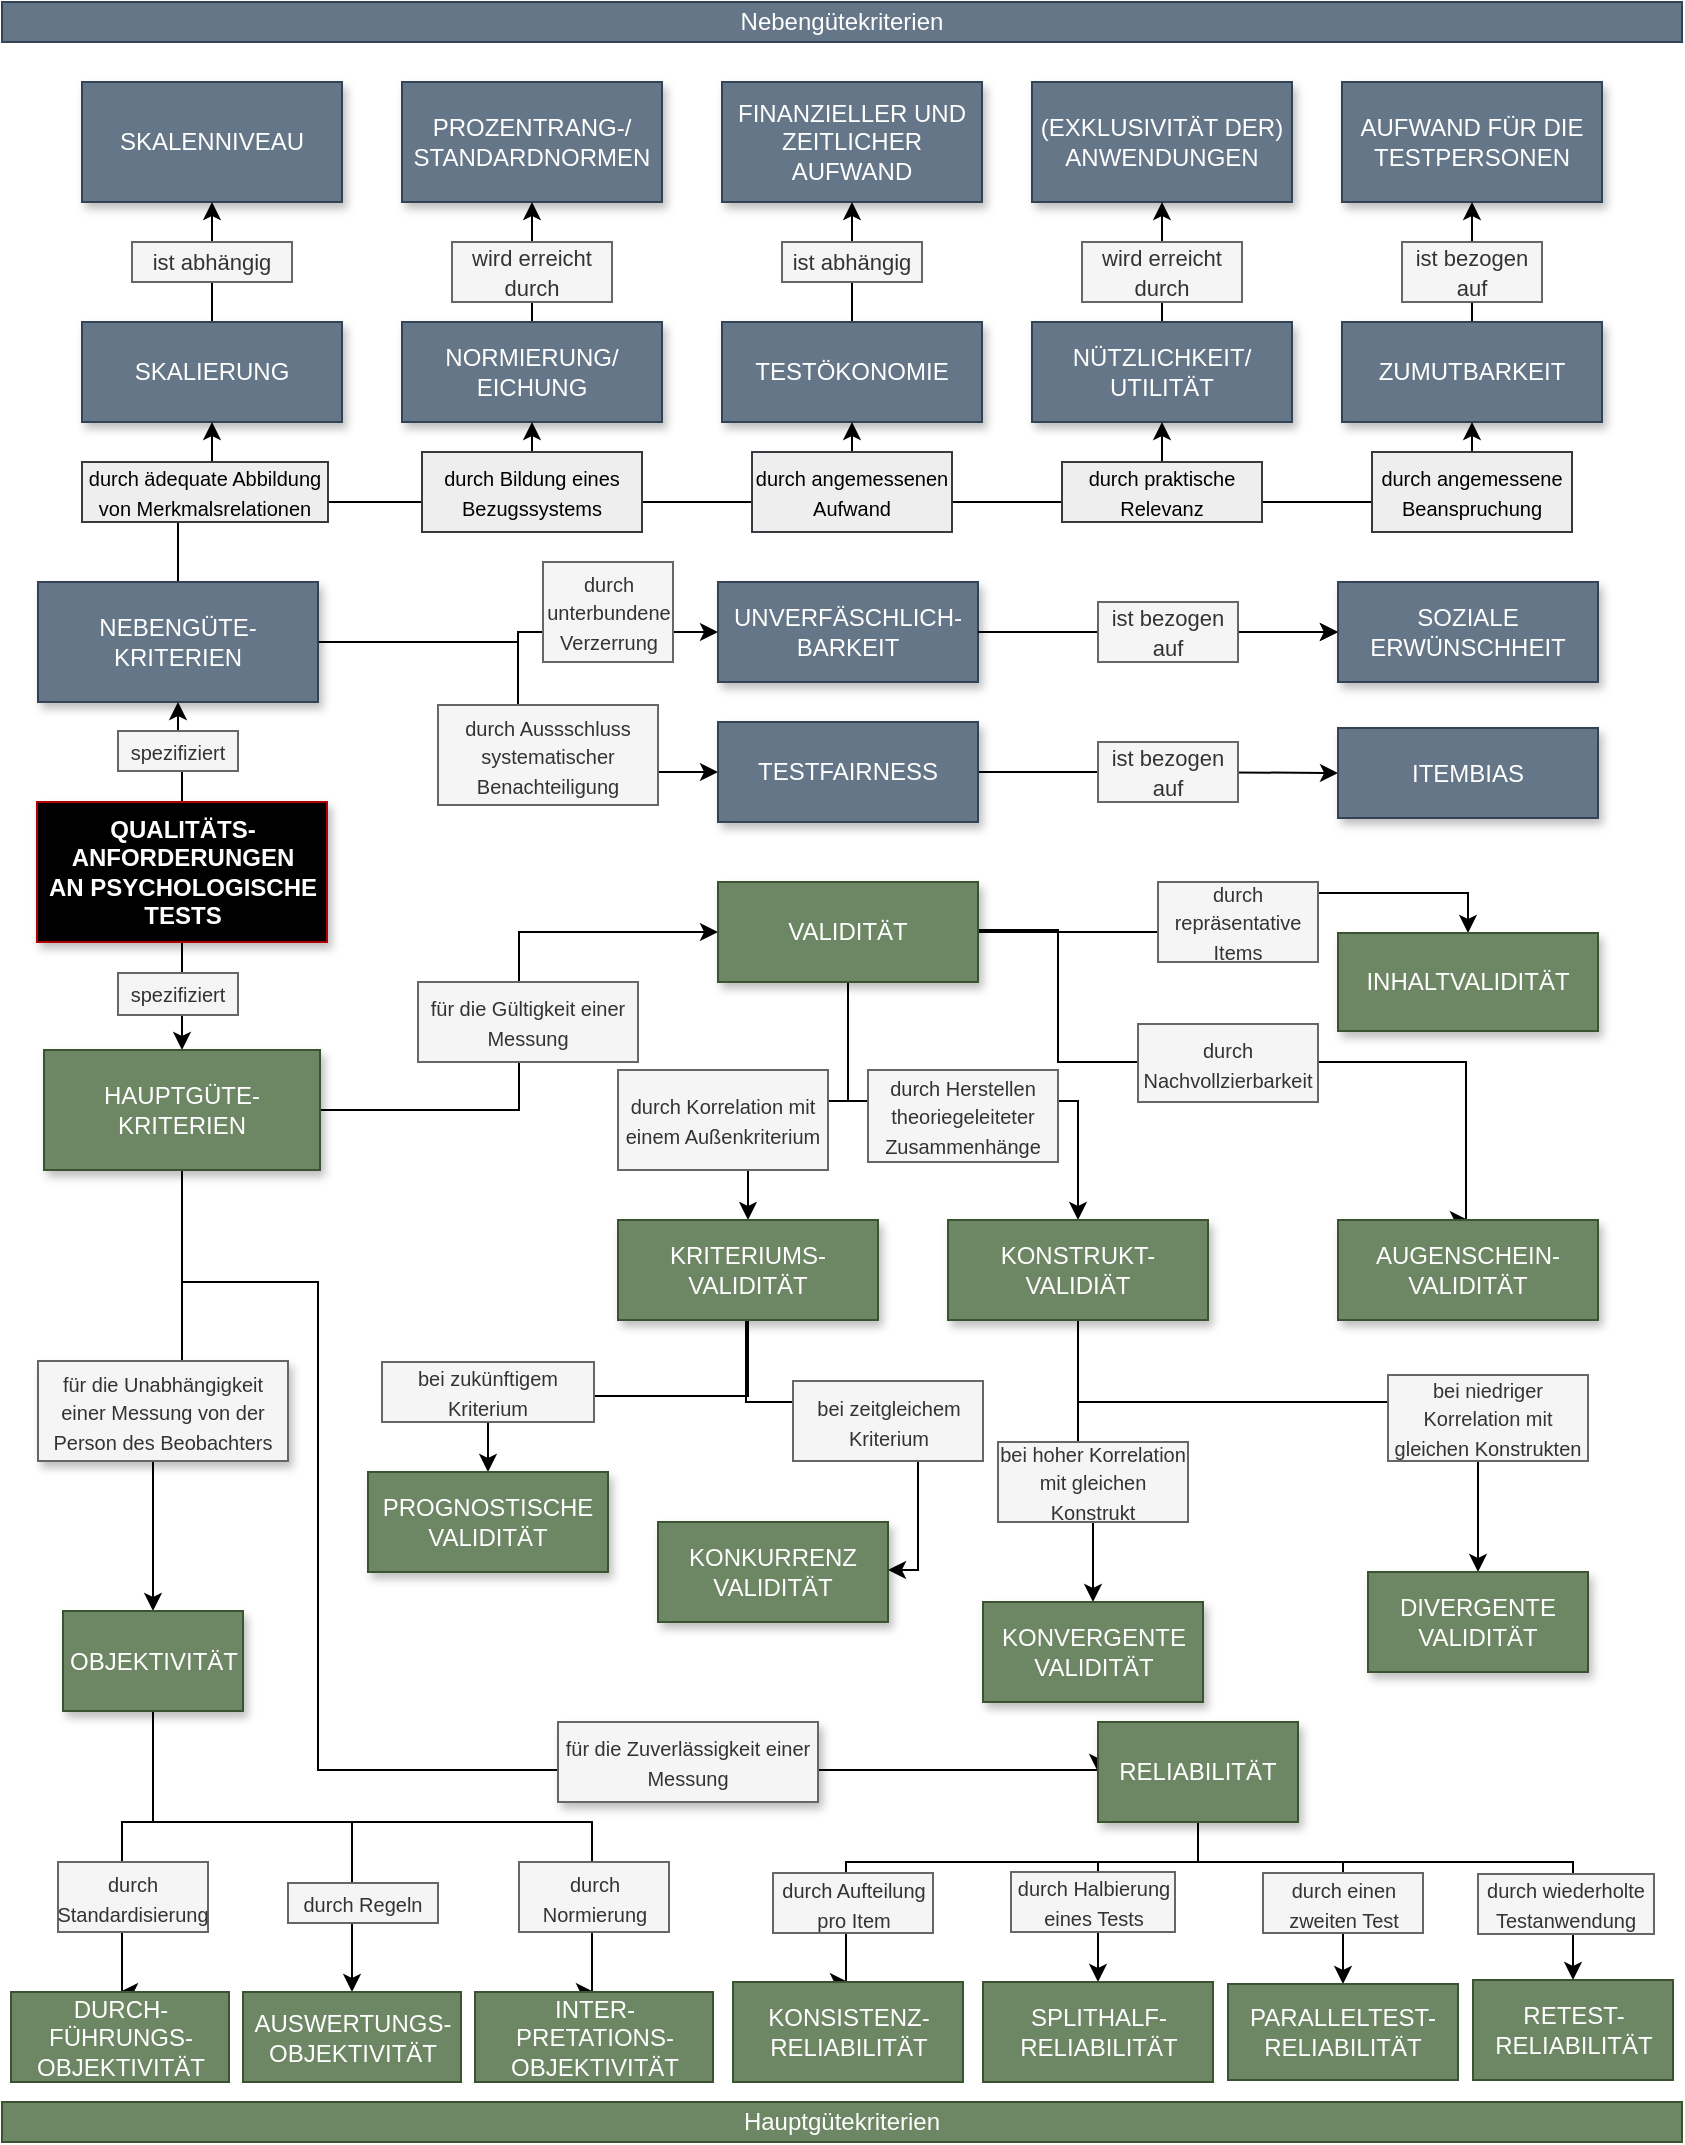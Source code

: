 <mxfile version="12.1.7" type="device" pages="1"><diagram id="m4g3scStWr5ZhaiyQ86d" name="Page-1"><mxGraphModel dx="1106" dy="1003" grid="1" gridSize="10" guides="1" tooltips="1" connect="1" arrows="1" fold="1" page="1" pageScale="1" pageWidth="850" pageHeight="1100" math="0" shadow="0"><root><mxCell id="0"/><mxCell id="1" parent="0"/><mxCell id="S74ozeiAZVW2UT1q8kNz-3" value="Nebengütekriterien" style="text;html=1;strokeColor=#314354;fillColor=#647687;align=center;verticalAlign=middle;whiteSpace=wrap;rounded=0;fontColor=#ffffff;" parent="1" vertex="1"><mxGeometry y="20" width="840" height="20" as="geometry"/></mxCell><mxCell id="S74ozeiAZVW2UT1q8kNz-6" value="SKALENNIVEAU" style="text;html=1;strokeColor=#314354;fillColor=#647687;align=center;verticalAlign=middle;whiteSpace=wrap;rounded=0;fontColor=#ffffff;shadow=1;" parent="1" vertex="1"><mxGeometry x="40" y="60" width="130" height="60" as="geometry"/></mxCell><mxCell id="S74ozeiAZVW2UT1q8kNz-7" value="PROZENTRANG-/&lt;br&gt;STANDARDNORMEN" style="text;html=1;strokeColor=#314354;fillColor=#647687;align=center;verticalAlign=middle;whiteSpace=wrap;rounded=0;fontColor=#ffffff;shadow=1;" parent="1" vertex="1"><mxGeometry x="200" y="60" width="130" height="60" as="geometry"/></mxCell><mxCell id="S74ozeiAZVW2UT1q8kNz-8" value="FINANZIELLER UND ZEITLICHER AUFWAND" style="text;html=1;strokeColor=#314354;fillColor=#647687;align=center;verticalAlign=middle;whiteSpace=wrap;rounded=0;fontColor=#ffffff;shadow=1;" parent="1" vertex="1"><mxGeometry x="360" y="60" width="130" height="60" as="geometry"/></mxCell><mxCell id="S74ozeiAZVW2UT1q8kNz-9" value="(EXKLUSIVITÄT DER) ANWENDUNGEN" style="text;html=1;strokeColor=#314354;fillColor=#647687;align=center;verticalAlign=middle;whiteSpace=wrap;rounded=0;fontColor=#ffffff;shadow=1;" parent="1" vertex="1"><mxGeometry x="515" y="60" width="130" height="60" as="geometry"/></mxCell><mxCell id="S74ozeiAZVW2UT1q8kNz-10" value="AUFWAND FÜR DIE TESTPERSONEN" style="text;html=1;strokeColor=#314354;fillColor=#647687;align=center;verticalAlign=middle;whiteSpace=wrap;rounded=0;fontColor=#ffffff;shadow=1;comic=0;" parent="1" vertex="1"><mxGeometry x="670" y="60" width="130" height="60" as="geometry"/></mxCell><mxCell id="S74ozeiAZVW2UT1q8kNz-17" style="edgeStyle=orthogonalEdgeStyle;rounded=0;orthogonalLoop=1;jettySize=auto;html=1;exitX=0.5;exitY=0;exitDx=0;exitDy=0;entryX=0.5;entryY=1;entryDx=0;entryDy=0;" parent="1" source="S74ozeiAZVW2UT1q8kNz-11" target="S74ozeiAZVW2UT1q8kNz-6" edge="1"><mxGeometry relative="1" as="geometry"><Array as="points"><mxPoint x="105" y="150"/><mxPoint x="105" y="150"/></Array></mxGeometry></mxCell><mxCell id="S74ozeiAZVW2UT1q8kNz-11" value="SKALIERUNG" style="text;html=1;strokeColor=#314354;fillColor=#647687;align=center;verticalAlign=middle;whiteSpace=wrap;rounded=0;fontColor=#ffffff;shadow=1;" parent="1" vertex="1"><mxGeometry x="40" y="180" width="130" height="50" as="geometry"/></mxCell><mxCell id="S74ozeiAZVW2UT1q8kNz-18" style="edgeStyle=orthogonalEdgeStyle;rounded=0;orthogonalLoop=1;jettySize=auto;html=1;exitX=0.5;exitY=0;exitDx=0;exitDy=0;entryX=0.5;entryY=1;entryDx=0;entryDy=0;" parent="1" source="S74ozeiAZVW2UT1q8kNz-12" target="S74ozeiAZVW2UT1q8kNz-7" edge="1"><mxGeometry relative="1" as="geometry"/></mxCell><mxCell id="S74ozeiAZVW2UT1q8kNz-12" value="NORMIERUNG/&lt;br&gt;EICHUNG" style="text;html=1;strokeColor=#314354;fillColor=#647687;align=center;verticalAlign=middle;whiteSpace=wrap;rounded=0;fontColor=#ffffff;shadow=1;" parent="1" vertex="1"><mxGeometry x="200" y="180" width="130" height="50" as="geometry"/></mxCell><mxCell id="S74ozeiAZVW2UT1q8kNz-20" style="edgeStyle=orthogonalEdgeStyle;rounded=0;orthogonalLoop=1;jettySize=auto;html=1;exitX=0.5;exitY=0;exitDx=0;exitDy=0;entryX=0.5;entryY=1;entryDx=0;entryDy=0;" parent="1" source="S74ozeiAZVW2UT1q8kNz-13" target="S74ozeiAZVW2UT1q8kNz-9" edge="1"><mxGeometry relative="1" as="geometry"/></mxCell><mxCell id="S74ozeiAZVW2UT1q8kNz-13" value="&lt;div&gt;NÜTZLICHKEIT/&lt;/div&gt;&lt;div&gt;UTILITÄT&lt;/div&gt;" style="text;html=1;strokeColor=#314354;fillColor=#647687;align=center;verticalAlign=middle;whiteSpace=wrap;rounded=0;fontColor=#ffffff;comic=0;shadow=1;" parent="1" vertex="1"><mxGeometry x="515" y="180" width="130" height="50" as="geometry"/></mxCell><mxCell id="S74ozeiAZVW2UT1q8kNz-21" style="edgeStyle=orthogonalEdgeStyle;rounded=0;orthogonalLoop=1;jettySize=auto;html=1;exitX=0.5;exitY=0;exitDx=0;exitDy=0;entryX=0.5;entryY=1;entryDx=0;entryDy=0;" parent="1" source="S74ozeiAZVW2UT1q8kNz-14" target="S74ozeiAZVW2UT1q8kNz-10" edge="1"><mxGeometry relative="1" as="geometry"/></mxCell><mxCell id="S74ozeiAZVW2UT1q8kNz-14" value="ZUMUTBARKEIT" style="text;html=1;strokeColor=#314354;fillColor=#647687;align=center;verticalAlign=middle;whiteSpace=wrap;rounded=0;fontColor=#ffffff;shadow=1;" parent="1" vertex="1"><mxGeometry x="670" y="180" width="130" height="50" as="geometry"/></mxCell><mxCell id="S74ozeiAZVW2UT1q8kNz-19" style="edgeStyle=orthogonalEdgeStyle;rounded=0;orthogonalLoop=1;jettySize=auto;html=1;exitX=0.5;exitY=0;exitDx=0;exitDy=0;entryX=0.5;entryY=1;entryDx=0;entryDy=0;" parent="1" source="S74ozeiAZVW2UT1q8kNz-16" target="S74ozeiAZVW2UT1q8kNz-8" edge="1"><mxGeometry relative="1" as="geometry"/></mxCell><mxCell id="S74ozeiAZVW2UT1q8kNz-16" value="TESTÖKONOMIE" style="text;html=1;strokeColor=#314354;fillColor=#647687;align=center;verticalAlign=middle;whiteSpace=wrap;rounded=0;fontColor=#ffffff;shadow=1;" parent="1" vertex="1"><mxGeometry x="360" y="180" width="130" height="50" as="geometry"/></mxCell><mxCell id="S74ozeiAZVW2UT1q8kNz-22" value="&lt;font style=&quot;font-size: 11px&quot;&gt;ist abhängig&lt;/font&gt;" style="text;html=1;align=center;verticalAlign=middle;whiteSpace=wrap;rounded=0;shadow=0;comic=0;fillColor=#f5f5f5;strokeColor=#666666;fontColor=#333333;" parent="1" vertex="1"><mxGeometry x="65" y="140" width="80" height="20" as="geometry"/></mxCell><mxCell id="S74ozeiAZVW2UT1q8kNz-23" value="&lt;font style=&quot;font-size: 11px&quot;&gt;wird erreicht durch&lt;/font&gt;" style="text;html=1;strokeColor=#666666;fillColor=#f5f5f5;align=center;verticalAlign=middle;whiteSpace=wrap;rounded=0;shadow=0;comic=0;fontColor=#333333;" parent="1" vertex="1"><mxGeometry x="225" y="140" width="80" height="30" as="geometry"/></mxCell><mxCell id="S74ozeiAZVW2UT1q8kNz-24" value="&lt;font style=&quot;font-size: 11px&quot;&gt;ist abhängig &lt;/font&gt;" style="text;html=1;strokeColor=#666666;fillColor=#f5f5f5;align=center;verticalAlign=middle;whiteSpace=wrap;rounded=0;shadow=0;comic=0;fontColor=#333333;" parent="1" vertex="1"><mxGeometry x="390" y="140" width="70" height="20" as="geometry"/></mxCell><mxCell id="S74ozeiAZVW2UT1q8kNz-25" value="&lt;font style=&quot;font-size: 11px&quot;&gt;wird erreicht durch&lt;/font&gt;" style="text;html=1;strokeColor=#666666;fillColor=#f5f5f5;align=center;verticalAlign=middle;whiteSpace=wrap;rounded=0;shadow=0;comic=0;fontColor=#333333;" parent="1" vertex="1"><mxGeometry x="540" y="140" width="80" height="30" as="geometry"/></mxCell><mxCell id="S74ozeiAZVW2UT1q8kNz-26" value="&lt;font style=&quot;font-size: 11px&quot;&gt;ist bezogen auf&lt;/font&gt;" style="text;html=1;strokeColor=#666666;fillColor=#f5f5f5;align=center;verticalAlign=middle;whiteSpace=wrap;rounded=0;shadow=0;comic=0;fontColor=#333333;" parent="1" vertex="1"><mxGeometry x="700" y="140" width="70" height="30" as="geometry"/></mxCell><mxCell id="S74ozeiAZVW2UT1q8kNz-28" style="edgeStyle=orthogonalEdgeStyle;rounded=0;orthogonalLoop=1;jettySize=auto;html=1;exitX=0.5;exitY=0;exitDx=0;exitDy=0;entryX=0.5;entryY=1;entryDx=0;entryDy=0;" parent="1" source="S74ozeiAZVW2UT1q8kNz-27" target="S74ozeiAZVW2UT1q8kNz-11" edge="1"><mxGeometry relative="1" as="geometry"/></mxCell><mxCell id="S74ozeiAZVW2UT1q8kNz-30" style="edgeStyle=orthogonalEdgeStyle;rounded=0;orthogonalLoop=1;jettySize=auto;html=1;exitX=0.5;exitY=0;exitDx=0;exitDy=0;entryX=0.5;entryY=1;entryDx=0;entryDy=0;" parent="1" source="S74ozeiAZVW2UT1q8kNz-27" target="S74ozeiAZVW2UT1q8kNz-16" edge="1"><mxGeometry relative="1" as="geometry"/></mxCell><mxCell id="S74ozeiAZVW2UT1q8kNz-31" style="edgeStyle=orthogonalEdgeStyle;rounded=0;orthogonalLoop=1;jettySize=auto;html=1;exitX=0.5;exitY=0;exitDx=0;exitDy=0;entryX=0.5;entryY=1;entryDx=0;entryDy=0;" parent="1" source="S74ozeiAZVW2UT1q8kNz-27" target="S74ozeiAZVW2UT1q8kNz-13" edge="1"><mxGeometry relative="1" as="geometry"/></mxCell><mxCell id="S74ozeiAZVW2UT1q8kNz-32" style="edgeStyle=orthogonalEdgeStyle;rounded=0;orthogonalLoop=1;jettySize=auto;html=1;exitX=0.5;exitY=0;exitDx=0;exitDy=0;entryX=0.5;entryY=1;entryDx=0;entryDy=0;" parent="1" source="S74ozeiAZVW2UT1q8kNz-27" target="S74ozeiAZVW2UT1q8kNz-14" edge="1"><mxGeometry relative="1" as="geometry"/></mxCell><mxCell id="S74ozeiAZVW2UT1q8kNz-36" style="edgeStyle=orthogonalEdgeStyle;rounded=0;orthogonalLoop=1;jettySize=auto;html=1;exitX=0.5;exitY=0;exitDx=0;exitDy=0;entryX=0.5;entryY=1;entryDx=0;entryDy=0;" parent="1" source="S74ozeiAZVW2UT1q8kNz-27" target="S74ozeiAZVW2UT1q8kNz-12" edge="1"><mxGeometry relative="1" as="geometry"/></mxCell><mxCell id="S74ozeiAZVW2UT1q8kNz-45" style="edgeStyle=orthogonalEdgeStyle;rounded=0;orthogonalLoop=1;jettySize=auto;html=1;exitX=1;exitY=0.5;exitDx=0;exitDy=0;entryX=0;entryY=0.5;entryDx=0;entryDy=0;" parent="1" source="S74ozeiAZVW2UT1q8kNz-27" target="S74ozeiAZVW2UT1q8kNz-40" edge="1"><mxGeometry relative="1" as="geometry"/></mxCell><mxCell id="S74ozeiAZVW2UT1q8kNz-46" style="edgeStyle=orthogonalEdgeStyle;rounded=0;orthogonalLoop=1;jettySize=auto;html=1;exitX=1;exitY=0.5;exitDx=0;exitDy=0;entryX=0;entryY=0.5;entryDx=0;entryDy=0;" parent="1" source="S74ozeiAZVW2UT1q8kNz-27" target="S74ozeiAZVW2UT1q8kNz-41" edge="1"><mxGeometry relative="1" as="geometry"/></mxCell><mxCell id="S74ozeiAZVW2UT1q8kNz-27" value="NEBENGÜTE-KRITERIEN" style="text;html=1;strokeColor=#314354;fillColor=#647687;align=center;verticalAlign=middle;whiteSpace=wrap;rounded=0;shadow=1;comic=0;fontColor=#ffffff;" parent="1" vertex="1"><mxGeometry x="18" y="310" width="140" height="60" as="geometry"/></mxCell><mxCell id="S74ozeiAZVW2UT1q8kNz-33" value="&lt;font style=&quot;font-size: 10px&quot;&gt;durch ädequate Abbildung von Merkmalsrelationen&lt;/font&gt;" style="text;html=1;strokeColor=#36393d;fillColor=#eeeeee;align=center;verticalAlign=middle;whiteSpace=wrap;rounded=0;shadow=0;comic=0;" parent="1" vertex="1"><mxGeometry x="40" y="250" width="123" height="30" as="geometry"/></mxCell><mxCell id="S74ozeiAZVW2UT1q8kNz-34" value="&lt;font style=&quot;font-size: 10px&quot;&gt;durch Bildung eines Bezugssystems&lt;/font&gt;" style="text;html=1;strokeColor=#36393d;fillColor=#eeeeee;align=center;verticalAlign=middle;whiteSpace=wrap;rounded=0;shadow=0;comic=0;" parent="1" vertex="1"><mxGeometry x="210" y="245" width="110" height="40" as="geometry"/></mxCell><mxCell id="S74ozeiAZVW2UT1q8kNz-37" value="&lt;font style=&quot;font-size: 10px&quot;&gt;durch angemessenen Aufwand&lt;/font&gt;" style="text;html=1;strokeColor=#36393d;fillColor=#eeeeee;align=center;verticalAlign=middle;whiteSpace=wrap;rounded=0;shadow=0;comic=0;" parent="1" vertex="1"><mxGeometry x="375" y="245" width="100" height="40" as="geometry"/></mxCell><mxCell id="S74ozeiAZVW2UT1q8kNz-38" value="&lt;font style=&quot;font-size: 10px&quot;&gt;durch praktische Relevanz&lt;/font&gt;" style="text;html=1;strokeColor=#36393d;fillColor=#eeeeee;align=center;verticalAlign=middle;whiteSpace=wrap;rounded=0;shadow=0;comic=0;" parent="1" vertex="1"><mxGeometry x="530" y="250" width="100" height="30" as="geometry"/></mxCell><mxCell id="S74ozeiAZVW2UT1q8kNz-39" value="&lt;font style=&quot;font-size: 10px&quot;&gt;durch angemessene Beanspruchung&lt;/font&gt;" style="text;html=1;strokeColor=#36393d;fillColor=#eeeeee;align=center;verticalAlign=middle;whiteSpace=wrap;rounded=0;shadow=0;comic=0;" parent="1" vertex="1"><mxGeometry x="685" y="245" width="100" height="40" as="geometry"/></mxCell><mxCell id="S74ozeiAZVW2UT1q8kNz-47" style="edgeStyle=orthogonalEdgeStyle;rounded=0;orthogonalLoop=1;jettySize=auto;html=1;exitX=1;exitY=0.5;exitDx=0;exitDy=0;entryX=0;entryY=0.5;entryDx=0;entryDy=0;" parent="1" source="S74ozeiAZVW2UT1q8kNz-127" target="S74ozeiAZVW2UT1q8kNz-43" edge="1"><mxGeometry relative="1" as="geometry"/></mxCell><mxCell id="S74ozeiAZVW2UT1q8kNz-40" value="&lt;font color=&quot;#FFFFFF&quot;&gt;UNVERFÄSCHLICH-BARKEIT&lt;/font&gt;" style="text;html=1;strokeColor=#314354;fillColor=#647687;align=center;verticalAlign=middle;whiteSpace=wrap;rounded=0;shadow=1;comic=0;fontColor=#ffffff;" parent="1" vertex="1"><mxGeometry x="358" y="310" width="130" height="50" as="geometry"/></mxCell><mxCell id="S74ozeiAZVW2UT1q8kNz-131" style="edgeStyle=orthogonalEdgeStyle;rounded=0;orthogonalLoop=1;jettySize=auto;html=1;exitX=1;exitY=0.5;exitDx=0;exitDy=0;entryX=0;entryY=0.5;entryDx=0;entryDy=0;" parent="1" source="S74ozeiAZVW2UT1q8kNz-41" target="S74ozeiAZVW2UT1q8kNz-42" edge="1"><mxGeometry relative="1" as="geometry"/></mxCell><mxCell id="S74ozeiAZVW2UT1q8kNz-41" value="&lt;font color=&quot;#FFFFFF&quot;&gt;TESTFAIRNESS&lt;/font&gt;" style="text;html=1;strokeColor=#314354;fillColor=#647687;align=center;verticalAlign=middle;whiteSpace=wrap;rounded=0;shadow=1;comic=0;fontColor=#ffffff;" parent="1" vertex="1"><mxGeometry x="358" y="380" width="130" height="50" as="geometry"/></mxCell><mxCell id="S74ozeiAZVW2UT1q8kNz-42" value="&lt;font color=&quot;#FFFFFF&quot;&gt;ITEMBIAS&lt;/font&gt;" style="text;html=1;strokeColor=#314354;fillColor=#647687;align=center;verticalAlign=middle;whiteSpace=wrap;rounded=0;shadow=1;comic=0;fontColor=#ffffff;" parent="1" vertex="1"><mxGeometry x="668" y="383" width="130" height="45" as="geometry"/></mxCell><mxCell id="S74ozeiAZVW2UT1q8kNz-43" value="&lt;font color=&quot;#FFFFFF&quot;&gt;SOZIALE ERWÜNSCHHEIT&lt;/font&gt;" style="text;html=1;strokeColor=#314354;fillColor=#647687;align=center;verticalAlign=middle;whiteSpace=wrap;rounded=0;shadow=1;comic=0;fontColor=#ffffff;" parent="1" vertex="1"><mxGeometry x="668" y="310" width="130" height="50" as="geometry"/></mxCell><mxCell id="S74ozeiAZVW2UT1q8kNz-163" style="edgeStyle=orthogonalEdgeStyle;rounded=0;orthogonalLoop=1;jettySize=auto;html=1;exitX=0.5;exitY=0;exitDx=0;exitDy=0;entryX=0.5;entryY=1;entryDx=0;entryDy=0;" parent="1" source="S74ozeiAZVW2UT1q8kNz-52" target="S74ozeiAZVW2UT1q8kNz-27" edge="1"><mxGeometry relative="1" as="geometry"/></mxCell><mxCell id="S74ozeiAZVW2UT1q8kNz-164" style="edgeStyle=orthogonalEdgeStyle;rounded=0;orthogonalLoop=1;jettySize=auto;html=1;exitX=0.5;exitY=1;exitDx=0;exitDy=0;entryX=0.5;entryY=0;entryDx=0;entryDy=0;" parent="1" source="S74ozeiAZVW2UT1q8kNz-52" target="S74ozeiAZVW2UT1q8kNz-57" edge="1"><mxGeometry relative="1" as="geometry"/></mxCell><mxCell id="S74ozeiAZVW2UT1q8kNz-52" value="&lt;div&gt;&lt;b&gt;QUALITÄTS-&lt;/b&gt;&lt;/div&gt;&lt;div&gt;&lt;b&gt;ANFORDERUNGEN &lt;br&gt;&lt;/b&gt;&lt;/div&gt;&lt;div&gt;&lt;b&gt;AN PSYCHOLOGISCHE &lt;br&gt;&lt;/b&gt;&lt;/div&gt;&lt;div&gt;&lt;b&gt;TESTS&lt;/b&gt;&lt;/div&gt;" style="text;html=1;strokeColor=#B20000;fillColor=#000000;align=center;verticalAlign=middle;whiteSpace=wrap;rounded=0;shadow=1;comic=0;fontColor=#ffffff;" parent="1" vertex="1"><mxGeometry x="17.5" y="420" width="145" height="70" as="geometry"/></mxCell><mxCell id="S74ozeiAZVW2UT1q8kNz-66" style="edgeStyle=orthogonalEdgeStyle;rounded=0;orthogonalLoop=1;jettySize=auto;html=1;exitX=1;exitY=0.5;exitDx=0;exitDy=0;entryX=0;entryY=0.5;entryDx=0;entryDy=0;" parent="1" source="S74ozeiAZVW2UT1q8kNz-57" target="S74ozeiAZVW2UT1q8kNz-58" edge="1"><mxGeometry relative="1" as="geometry"/></mxCell><mxCell id="S74ozeiAZVW2UT1q8kNz-75" style="edgeStyle=orthogonalEdgeStyle;rounded=0;orthogonalLoop=1;jettySize=auto;html=1;exitX=0.5;exitY=1;exitDx=0;exitDy=0;entryX=0;entryY=0.5;entryDx=0;entryDy=0;" parent="1" source="S74ozeiAZVW2UT1q8kNz-57" target="S74ozeiAZVW2UT1q8kNz-60" edge="1"><mxGeometry relative="1" as="geometry"><mxPoint x="508" y="940" as="targetPoint"/><Array as="points"><mxPoint x="90" y="660"/><mxPoint x="158" y="660"/><mxPoint x="158" y="904"/></Array></mxGeometry></mxCell><mxCell id="S74ozeiAZVW2UT1q8kNz-84" style="edgeStyle=orthogonalEdgeStyle;rounded=0;orthogonalLoop=1;jettySize=auto;html=1;exitX=0.5;exitY=1;exitDx=0;exitDy=0;entryX=0.5;entryY=0;entryDx=0;entryDy=0;" parent="1" source="S74ozeiAZVW2UT1q8kNz-57" target="S74ozeiAZVW2UT1q8kNz-59" edge="1"><mxGeometry relative="1" as="geometry"/></mxCell><mxCell id="S74ozeiAZVW2UT1q8kNz-57" value="HAUPTGÜTE-KRITERIEN" style="text;html=1;strokeColor=#3A5431;fillColor=#6d8764;align=center;verticalAlign=middle;whiteSpace=wrap;rounded=0;shadow=1;comic=0;fontColor=#ffffff;" parent="1" vertex="1"><mxGeometry x="21" y="544" width="138" height="60" as="geometry"/></mxCell><mxCell id="S74ozeiAZVW2UT1q8kNz-67" style="edgeStyle=orthogonalEdgeStyle;rounded=0;orthogonalLoop=1;jettySize=auto;html=1;exitX=0.5;exitY=1;exitDx=0;exitDy=0;entryX=0.5;entryY=0;entryDx=0;entryDy=0;" parent="1" source="S74ozeiAZVW2UT1q8kNz-58" target="S74ozeiAZVW2UT1q8kNz-64" edge="1"><mxGeometry relative="1" as="geometry"/></mxCell><mxCell id="S74ozeiAZVW2UT1q8kNz-68" style="edgeStyle=orthogonalEdgeStyle;rounded=0;orthogonalLoop=1;jettySize=auto;html=1;exitX=0.5;exitY=1;exitDx=0;exitDy=0;entryX=0.5;entryY=0;entryDx=0;entryDy=0;" parent="1" source="S74ozeiAZVW2UT1q8kNz-58" target="S74ozeiAZVW2UT1q8kNz-63" edge="1"><mxGeometry relative="1" as="geometry"/></mxCell><mxCell id="S74ozeiAZVW2UT1q8kNz-78" style="edgeStyle=orthogonalEdgeStyle;rounded=0;orthogonalLoop=1;jettySize=auto;html=1;exitX=1;exitY=0.5;exitDx=0;exitDy=0;entryX=0.5;entryY=0;entryDx=0;entryDy=0;" parent="1" source="S74ozeiAZVW2UT1q8kNz-58" target="S74ozeiAZVW2UT1q8kNz-62" edge="1"><mxGeometry relative="1" as="geometry"><Array as="points"><mxPoint x="528" y="484"/><mxPoint x="528" y="550"/><mxPoint x="732" y="550"/></Array></mxGeometry></mxCell><mxCell id="S74ozeiAZVW2UT1q8kNz-94" style="edgeStyle=orthogonalEdgeStyle;rounded=0;orthogonalLoop=1;jettySize=auto;html=1;exitX=1;exitY=0.5;exitDx=0;exitDy=0;entryX=0.5;entryY=0;entryDx=0;entryDy=0;" parent="1" source="S74ozeiAZVW2UT1q8kNz-58" target="S74ozeiAZVW2UT1q8kNz-61" edge="1"><mxGeometry relative="1" as="geometry"/></mxCell><mxCell id="S74ozeiAZVW2UT1q8kNz-58" value="&lt;font color=&quot;#FFFFFF&quot;&gt;VALIDITÄT&lt;/font&gt;" style="text;html=1;strokeColor=#3A5431;fillColor=#6d8764;align=center;verticalAlign=middle;whiteSpace=wrap;rounded=0;shadow=1;comic=0;fontColor=#ffffff;" parent="1" vertex="1"><mxGeometry x="358" y="460" width="130" height="50" as="geometry"/></mxCell><mxCell id="S74ozeiAZVW2UT1q8kNz-138" style="edgeStyle=orthogonalEdgeStyle;rounded=0;orthogonalLoop=1;jettySize=auto;html=1;exitX=0.5;exitY=1;exitDx=0;exitDy=0;entryX=0.5;entryY=0;entryDx=0;entryDy=0;" parent="1" source="S74ozeiAZVW2UT1q8kNz-59" target="S74ozeiAZVW2UT1q8kNz-135" edge="1"><mxGeometry relative="1" as="geometry"><Array as="points"><mxPoint x="75" y="930"/><mxPoint x="295" y="930"/></Array></mxGeometry></mxCell><mxCell id="S74ozeiAZVW2UT1q8kNz-141" style="edgeStyle=orthogonalEdgeStyle;rounded=0;orthogonalLoop=1;jettySize=auto;html=1;exitX=0.5;exitY=1;exitDx=0;exitDy=0;entryX=0.5;entryY=0;entryDx=0;entryDy=0;" parent="1" source="S74ozeiAZVW2UT1q8kNz-59" target="S74ozeiAZVW2UT1q8kNz-132" edge="1"><mxGeometry relative="1" as="geometry"><Array as="points"><mxPoint x="75" y="930"/><mxPoint x="60" y="930"/></Array></mxGeometry></mxCell><mxCell id="S74ozeiAZVW2UT1q8kNz-145" style="edgeStyle=orthogonalEdgeStyle;rounded=0;orthogonalLoop=1;jettySize=auto;html=1;exitX=0.5;exitY=1;exitDx=0;exitDy=0;entryX=0.5;entryY=0;entryDx=0;entryDy=0;" parent="1" source="S74ozeiAZVW2UT1q8kNz-59" target="S74ozeiAZVW2UT1q8kNz-134" edge="1"><mxGeometry relative="1" as="geometry"><Array as="points"><mxPoint x="75" y="930"/><mxPoint x="175" y="930"/></Array></mxGeometry></mxCell><mxCell id="S74ozeiAZVW2UT1q8kNz-59" value="OBJEKTIVITÄT" style="text;html=1;strokeColor=#3A5431;fillColor=#6d8764;align=center;verticalAlign=middle;whiteSpace=wrap;rounded=0;shadow=1;comic=0;fontColor=#ffffff;" parent="1" vertex="1"><mxGeometry x="30.5" y="824.5" width="90" height="50" as="geometry"/></mxCell><mxCell id="S74ozeiAZVW2UT1q8kNz-152" style="edgeStyle=orthogonalEdgeStyle;rounded=0;orthogonalLoop=1;jettySize=auto;html=1;exitX=0.5;exitY=1;exitDx=0;exitDy=0;entryX=0.5;entryY=0;entryDx=0;entryDy=0;" parent="1" source="S74ozeiAZVW2UT1q8kNz-60" target="S74ozeiAZVW2UT1q8kNz-151" edge="1"><mxGeometry relative="1" as="geometry"><Array as="points"><mxPoint x="598" y="950"/><mxPoint x="422" y="950"/></Array></mxGeometry></mxCell><mxCell id="S74ozeiAZVW2UT1q8kNz-153" style="edgeStyle=orthogonalEdgeStyle;rounded=0;orthogonalLoop=1;jettySize=auto;html=1;exitX=0.5;exitY=1;exitDx=0;exitDy=0;entryX=0.5;entryY=0;entryDx=0;entryDy=0;" parent="1" source="S74ozeiAZVW2UT1q8kNz-60" target="S74ozeiAZVW2UT1q8kNz-149" edge="1"><mxGeometry relative="1" as="geometry"><Array as="points"><mxPoint x="598" y="950"/><mxPoint x="548" y="950"/></Array></mxGeometry></mxCell><mxCell id="S74ozeiAZVW2UT1q8kNz-154" style="edgeStyle=orthogonalEdgeStyle;rounded=0;orthogonalLoop=1;jettySize=auto;html=1;exitX=0.5;exitY=1;exitDx=0;exitDy=0;entryX=0.5;entryY=0;entryDx=0;entryDy=0;" parent="1" source="S74ozeiAZVW2UT1q8kNz-60" target="S74ozeiAZVW2UT1q8kNz-150" edge="1"><mxGeometry relative="1" as="geometry"><Array as="points"><mxPoint x="598" y="950"/><mxPoint x="671" y="950"/></Array></mxGeometry></mxCell><mxCell id="S74ozeiAZVW2UT1q8kNz-155" style="edgeStyle=orthogonalEdgeStyle;rounded=0;orthogonalLoop=1;jettySize=auto;html=1;exitX=0.5;exitY=1;exitDx=0;exitDy=0;entryX=0.5;entryY=0;entryDx=0;entryDy=0;" parent="1" source="S74ozeiAZVW2UT1q8kNz-60" target="S74ozeiAZVW2UT1q8kNz-148" edge="1"><mxGeometry relative="1" as="geometry"><Array as="points"><mxPoint x="598" y="950"/><mxPoint x="785" y="950"/></Array></mxGeometry></mxCell><mxCell id="S74ozeiAZVW2UT1q8kNz-60" value="&lt;font color=&quot;#FFFFFF&quot;&gt;RELIABILITÄT&lt;/font&gt;" style="text;html=1;strokeColor=#3A5431;fillColor=#6d8764;align=center;verticalAlign=middle;whiteSpace=wrap;rounded=0;shadow=1;comic=0;fontColor=#ffffff;" parent="1" vertex="1"><mxGeometry x="548" y="880" width="100" height="50" as="geometry"/></mxCell><mxCell id="S74ozeiAZVW2UT1q8kNz-61" value="INHALTVALIDITÄT" style="text;html=1;strokeColor=#3A5431;fillColor=#6d8764;align=center;verticalAlign=middle;whiteSpace=wrap;rounded=0;shadow=1;comic=0;fontColor=#ffffff;" parent="1" vertex="1"><mxGeometry x="668" y="485.5" width="130" height="49" as="geometry"/></mxCell><mxCell id="S74ozeiAZVW2UT1q8kNz-62" value="&lt;font color=&quot;#FFFFFF&quot;&gt;AUGENSCHEIN-VALIDITÄT&lt;/font&gt;" style="text;html=1;strokeColor=#3A5431;fillColor=#6d8764;align=center;verticalAlign=middle;whiteSpace=wrap;rounded=0;shadow=1;comic=0;fontColor=#ffffff;" parent="1" vertex="1"><mxGeometry x="668" y="629" width="130" height="50" as="geometry"/></mxCell><mxCell id="S74ozeiAZVW2UT1q8kNz-118" style="edgeStyle=orthogonalEdgeStyle;rounded=0;orthogonalLoop=1;jettySize=auto;html=1;exitX=0.5;exitY=1;exitDx=0;exitDy=0;entryX=0.5;entryY=0;entryDx=0;entryDy=0;" parent="1" source="S74ozeiAZVW2UT1q8kNz-63" target="S74ozeiAZVW2UT1q8kNz-89" edge="1"><mxGeometry relative="1" as="geometry"/></mxCell><mxCell id="S74ozeiAZVW2UT1q8kNz-121" style="edgeStyle=orthogonalEdgeStyle;rounded=0;orthogonalLoop=1;jettySize=auto;html=1;exitX=0.5;exitY=1;exitDx=0;exitDy=0;entryX=0.5;entryY=0;entryDx=0;entryDy=0;" parent="1" source="S74ozeiAZVW2UT1q8kNz-63" target="S74ozeiAZVW2UT1q8kNz-90" edge="1"><mxGeometry relative="1" as="geometry"><Array as="points"><mxPoint x="538" y="720"/><mxPoint x="738" y="720"/></Array></mxGeometry></mxCell><mxCell id="S74ozeiAZVW2UT1q8kNz-63" value="&lt;font color=&quot;#FFFFFF&quot;&gt;KONSTRUKT-VALIDIÄT&lt;/font&gt;" style="text;html=1;strokeColor=#3A5431;fillColor=#6d8764;align=center;verticalAlign=middle;whiteSpace=wrap;rounded=0;shadow=1;comic=0;fontColor=#ffffff;" parent="1" vertex="1"><mxGeometry x="473" y="629" width="130" height="50" as="geometry"/></mxCell><mxCell id="S74ozeiAZVW2UT1q8kNz-109" style="edgeStyle=orthogonalEdgeStyle;rounded=0;orthogonalLoop=1;jettySize=auto;html=1;exitX=0.5;exitY=1;exitDx=0;exitDy=0;entryX=0.5;entryY=0;entryDx=0;entryDy=0;" parent="1" source="S74ozeiAZVW2UT1q8kNz-64" target="S74ozeiAZVW2UT1q8kNz-85" edge="1"><mxGeometry relative="1" as="geometry"/></mxCell><mxCell id="S74ozeiAZVW2UT1q8kNz-113" style="edgeStyle=orthogonalEdgeStyle;rounded=0;orthogonalLoop=1;jettySize=auto;html=1;exitX=0.5;exitY=1;exitDx=0;exitDy=0;" parent="1" source="S74ozeiAZVW2UT1q8kNz-64" target="S74ozeiAZVW2UT1q8kNz-86" edge="1"><mxGeometry relative="1" as="geometry"><Array as="points"><mxPoint x="372" y="720"/><mxPoint x="458" y="720"/><mxPoint x="458" y="804"/></Array></mxGeometry></mxCell><mxCell id="S74ozeiAZVW2UT1q8kNz-64" value="&lt;font color=&quot;#FFFFFF&quot;&gt;KRITERIUMS-VALIDITÄT&lt;/font&gt;" style="text;html=1;strokeColor=#3A5431;fillColor=#6d8764;align=center;verticalAlign=middle;whiteSpace=wrap;rounded=0;shadow=1;comic=0;fontColor=#ffffff;" parent="1" vertex="1"><mxGeometry x="308" y="629" width="130" height="50" as="geometry"/></mxCell><mxCell id="S74ozeiAZVW2UT1q8kNz-79" value="&lt;font style=&quot;font-size: 10px&quot;&gt;für die Unabhängigkeit einer Messung von der Person des Beobachters&lt;/font&gt;" style="text;html=1;strokeColor=#666666;fillColor=#f5f5f5;align=center;verticalAlign=middle;whiteSpace=wrap;rounded=0;shadow=1;comic=0;fontColor=#333333;" parent="1" vertex="1"><mxGeometry x="18" y="699.5" width="125" height="50" as="geometry"/></mxCell><mxCell id="S74ozeiAZVW2UT1q8kNz-80" value="&lt;font style=&quot;font-size: 10px&quot;&gt;für die Zuverlässigkeit einer Messung&lt;/font&gt;" style="text;html=1;strokeColor=#666666;fillColor=#f5f5f5;align=center;verticalAlign=middle;whiteSpace=wrap;rounded=0;shadow=1;comic=0;fontColor=#333333;" parent="1" vertex="1"><mxGeometry x="278" y="880" width="130" height="40" as="geometry"/></mxCell><mxCell id="S74ozeiAZVW2UT1q8kNz-81" value="&lt;font style=&quot;font-size: 10px&quot;&gt;für die Gültigkeit einer Messung&lt;/font&gt;" style="text;html=1;strokeColor=#666666;fillColor=#f5f5f5;align=center;verticalAlign=middle;whiteSpace=wrap;rounded=0;shadow=0;comic=0;fontColor=#333333;" parent="1" vertex="1"><mxGeometry x="208" y="510" width="110" height="40" as="geometry"/></mxCell><mxCell id="S74ozeiAZVW2UT1q8kNz-85" value="&lt;font color=&quot;#FFFFFF&quot;&gt;PROGNOSTISCHE VALIDITÄT&lt;/font&gt;" style="text;html=1;strokeColor=#3A5431;fillColor=#6d8764;align=center;verticalAlign=middle;whiteSpace=wrap;rounded=0;shadow=1;comic=0;fontColor=#ffffff;" parent="1" vertex="1"><mxGeometry x="183" y="755" width="120" height="50" as="geometry"/></mxCell><mxCell id="S74ozeiAZVW2UT1q8kNz-86" value="&lt;font color=&quot;#FFFFFF&quot;&gt;KONKURRENZ VALIDITÄT&lt;/font&gt;" style="text;html=1;strokeColor=#3A5431;fillColor=#6d8764;align=center;verticalAlign=middle;whiteSpace=wrap;rounded=0;shadow=1;comic=0;fontColor=#ffffff;" parent="1" vertex="1"><mxGeometry x="328" y="780" width="115" height="50" as="geometry"/></mxCell><mxCell id="S74ozeiAZVW2UT1q8kNz-89" value="&lt;font color=&quot;#FFFFFF&quot;&gt;KONVERGENTE VALIDITÄT&lt;/font&gt;" style="text;html=1;strokeColor=#3A5431;fillColor=#6d8764;align=center;verticalAlign=middle;whiteSpace=wrap;rounded=0;shadow=1;comic=0;fontColor=#ffffff;" parent="1" vertex="1"><mxGeometry x="490.5" y="820" width="110" height="50" as="geometry"/></mxCell><mxCell id="S74ozeiAZVW2UT1q8kNz-90" value="&lt;font color=&quot;#FFFFFF&quot;&gt;DIVERGENTE VALIDITÄT&lt;/font&gt;" style="text;html=1;strokeColor=#3A5431;fillColor=#6d8764;align=center;verticalAlign=middle;whiteSpace=wrap;rounded=0;shadow=1;comic=0;fontColor=#ffffff;" parent="1" vertex="1"><mxGeometry x="683" y="805" width="110" height="50" as="geometry"/></mxCell><mxCell id="S74ozeiAZVW2UT1q8kNz-93" value="&lt;font style=&quot;font-size: 10px&quot;&gt;durch repräsentative Items&lt;/font&gt;" style="text;html=1;strokeColor=#666666;fillColor=#f5f5f5;align=center;verticalAlign=middle;whiteSpace=wrap;rounded=0;shadow=0;comic=0;fontColor=#333333;" parent="1" vertex="1"><mxGeometry x="578" y="460" width="80" height="40" as="geometry"/></mxCell><mxCell id="S74ozeiAZVW2UT1q8kNz-96" value="&lt;font style=&quot;font-size: 10px&quot;&gt;durch Nachvollzierbarkeit&lt;/font&gt;" style="text;html=1;strokeColor=#666666;fillColor=#f5f5f5;align=center;verticalAlign=middle;whiteSpace=wrap;rounded=0;shadow=0;comic=0;fontColor=#333333;" parent="1" vertex="1"><mxGeometry x="568" y="531" width="90" height="39" as="geometry"/></mxCell><mxCell id="S74ozeiAZVW2UT1q8kNz-97" value="&lt;font style=&quot;font-size: 10px&quot;&gt;durch Herstellen theoriegeleiteter Zusammenhänge&lt;/font&gt;" style="text;html=1;strokeColor=#666666;fillColor=#f5f5f5;align=center;verticalAlign=middle;whiteSpace=wrap;rounded=0;shadow=0;comic=0;fontColor=#333333;" parent="1" vertex="1"><mxGeometry x="433" y="554" width="95" height="46" as="geometry"/></mxCell><mxCell id="S74ozeiAZVW2UT1q8kNz-98" value="&lt;font style=&quot;font-size: 10px&quot;&gt;durch Korrelation mit einem Außenkriterium&lt;/font&gt;" style="text;html=1;strokeColor=#666666;fillColor=#f5f5f5;align=center;verticalAlign=middle;whiteSpace=wrap;rounded=0;shadow=0;comic=0;fontColor=#333333;" parent="1" vertex="1"><mxGeometry x="308" y="554" width="105" height="50" as="geometry"/></mxCell><mxCell id="S74ozeiAZVW2UT1q8kNz-99" value="&lt;font style=&quot;font-size: 10px&quot;&gt;bei zukünftigem Kriterium&lt;/font&gt;" style="text;html=1;strokeColor=#666666;fillColor=#f5f5f5;align=center;verticalAlign=middle;whiteSpace=wrap;rounded=0;shadow=0;comic=0;fontColor=#333333;" parent="1" vertex="1"><mxGeometry x="190" y="700" width="106" height="30" as="geometry"/></mxCell><mxCell id="S74ozeiAZVW2UT1q8kNz-110" value="&lt;font style=&quot;font-size: 10px&quot;&gt;bei zeitgleichem Kriterium&lt;/font&gt;" style="text;html=1;strokeColor=#666666;fillColor=#f5f5f5;align=center;verticalAlign=middle;whiteSpace=wrap;rounded=0;shadow=0;comic=0;fontColor=#333333;" parent="1" vertex="1"><mxGeometry x="395.5" y="709.5" width="95" height="40" as="geometry"/></mxCell><mxCell id="S74ozeiAZVW2UT1q8kNz-114" value="&lt;font style=&quot;font-size: 10px&quot;&gt;bei hoher Korrelation mit gleichen Konstrukt&lt;/font&gt;" style="text;html=1;strokeColor=#666666;fillColor=#f5f5f5;align=center;verticalAlign=middle;whiteSpace=wrap;rounded=0;shadow=0;comic=0;fontColor=#333333;" parent="1" vertex="1"><mxGeometry x="498" y="740" width="95" height="40" as="geometry"/></mxCell><mxCell id="S74ozeiAZVW2UT1q8kNz-115" value="&lt;font style=&quot;font-size: 10px&quot;&gt;bei niedriger Korrelation mit gleichen Konstrukten&lt;/font&gt;" style="text;html=1;strokeColor=#666666;fillColor=#f5f5f5;align=center;verticalAlign=middle;whiteSpace=wrap;rounded=0;shadow=0;comic=0;fontColor=#333333;" parent="1" vertex="1"><mxGeometry x="693" y="706.5" width="100" height="43" as="geometry"/></mxCell><mxCell id="S74ozeiAZVW2UT1q8kNz-122" value="&lt;font style=&quot;font-size: 10px&quot;&gt;durch unterbundene Verzerrung&lt;/font&gt;" style="text;html=1;strokeColor=#666666;fillColor=#f5f5f5;align=center;verticalAlign=middle;whiteSpace=wrap;rounded=0;shadow=0;comic=0;fontColor=#333333;" parent="1" vertex="1"><mxGeometry x="270.5" y="300" width="65" height="50" as="geometry"/></mxCell><mxCell id="S74ozeiAZVW2UT1q8kNz-125" value="&lt;font style=&quot;font-size: 10px&quot;&gt;durch Aussschluss systematischer Benachteiligung&lt;/font&gt;" style="text;html=1;strokeColor=#666666;fillColor=#f5f5f5;align=center;verticalAlign=middle;whiteSpace=wrap;rounded=0;shadow=0;comic=0;fontColor=#333333;" parent="1" vertex="1"><mxGeometry x="218" y="371.5" width="110" height="50" as="geometry"/></mxCell><mxCell id="S74ozeiAZVW2UT1q8kNz-128" style="edgeStyle=orthogonalEdgeStyle;rounded=0;orthogonalLoop=1;jettySize=auto;html=1;exitX=1;exitY=0.5;exitDx=0;exitDy=0;entryX=0;entryY=0.5;entryDx=0;entryDy=0;" parent="1" source="S74ozeiAZVW2UT1q8kNz-40" target="S74ozeiAZVW2UT1q8kNz-43" edge="1"><mxGeometry relative="1" as="geometry"><mxPoint x="488.143" y="334.429" as="sourcePoint"/><mxPoint x="668.143" y="334.429" as="targetPoint"/></mxGeometry></mxCell><mxCell id="S74ozeiAZVW2UT1q8kNz-127" value="&lt;font style=&quot;font-size: 11px&quot;&gt;ist bezogen auf&lt;/font&gt;" style="text;html=1;strokeColor=#666666;fillColor=#f5f5f5;align=center;verticalAlign=middle;whiteSpace=wrap;rounded=0;shadow=0;comic=0;fontColor=#333333;" parent="1" vertex="1"><mxGeometry x="548" y="320" width="70" height="30" as="geometry"/></mxCell><mxCell id="S74ozeiAZVW2UT1q8kNz-129" value="&lt;font style=&quot;font-size: 11px&quot;&gt;ist bezogen auf&lt;/font&gt;" style="text;html=1;strokeColor=#666666;fillColor=#f5f5f5;align=center;verticalAlign=middle;whiteSpace=wrap;rounded=0;shadow=0;comic=0;fontColor=#333333;" parent="1" vertex="1"><mxGeometry x="548" y="390" width="70" height="30" as="geometry"/></mxCell><mxCell id="S74ozeiAZVW2UT1q8kNz-132" value="&lt;font color=&quot;#FFFFFF&quot;&gt;DURCH-FÜHRUNGS-OBJEKTIVITÄT&lt;/font&gt;" style="text;html=1;strokeColor=#3A5431;fillColor=#6d8764;align=center;verticalAlign=middle;whiteSpace=wrap;rounded=0;shadow=0;comic=0;fontColor=#ffffff;" parent="1" vertex="1"><mxGeometry x="4.5" y="1015" width="109" height="45" as="geometry"/></mxCell><mxCell id="S74ozeiAZVW2UT1q8kNz-134" value="&lt;font color=&quot;#FFFFFF&quot;&gt;AUSWERTUNGS-OBJEKTIVITÄT&lt;/font&gt;" style="text;html=1;strokeColor=#3A5431;fillColor=#6d8764;align=center;verticalAlign=middle;whiteSpace=wrap;rounded=0;shadow=0;comic=0;fontColor=#ffffff;" parent="1" vertex="1"><mxGeometry x="120.5" y="1015" width="109" height="45" as="geometry"/></mxCell><mxCell id="S74ozeiAZVW2UT1q8kNz-135" value="&lt;font color=&quot;#FFFFFF&quot;&gt;INTER-PRETATIONS-OBJEKTIVITÄT&lt;/font&gt;" style="text;html=1;strokeColor=#3A5431;fillColor=#6d8764;align=center;verticalAlign=middle;whiteSpace=wrap;rounded=0;shadow=0;comic=0;fontColor=#ffffff;" parent="1" vertex="1"><mxGeometry x="236.5" y="1015" width="119" height="45" as="geometry"/></mxCell><mxCell id="S74ozeiAZVW2UT1q8kNz-139" value="&lt;font style=&quot;font-size: 10px&quot;&gt;durch Standardisierung&lt;/font&gt;" style="text;html=1;strokeColor=#666666;fillColor=#f5f5f5;align=center;verticalAlign=middle;whiteSpace=wrap;rounded=0;shadow=0;comic=0;fontColor=#333333;" parent="1" vertex="1"><mxGeometry x="28" y="950" width="75" height="35" as="geometry"/></mxCell><mxCell id="S74ozeiAZVW2UT1q8kNz-142" value="&lt;font style=&quot;font-size: 10px&quot;&gt;durch Regeln&lt;/font&gt;" style="text;html=1;strokeColor=#666666;fillColor=#f5f5f5;align=center;verticalAlign=middle;whiteSpace=wrap;rounded=0;shadow=0;comic=0;fontColor=#333333;" parent="1" vertex="1"><mxGeometry x="143" y="960.5" width="75" height="20" as="geometry"/></mxCell><mxCell id="S74ozeiAZVW2UT1q8kNz-144" value="&lt;font style=&quot;font-size: 10px&quot;&gt;durch Normierung&lt;/font&gt;" style="text;html=1;strokeColor=#666666;fillColor=#f5f5f5;align=center;verticalAlign=middle;whiteSpace=wrap;rounded=0;shadow=0;comic=0;fontColor=#333333;" parent="1" vertex="1"><mxGeometry x="258.5" y="950" width="75" height="35" as="geometry"/></mxCell><mxCell id="S74ozeiAZVW2UT1q8kNz-148" value="&lt;font color=&quot;#FFFFFF&quot;&gt;RETEST-RELIABILITÄT&lt;/font&gt;" style="text;html=1;strokeColor=#3A5431;fillColor=#6d8764;align=center;verticalAlign=middle;whiteSpace=wrap;rounded=0;shadow=0;comic=0;fontColor=#ffffff;" parent="1" vertex="1"><mxGeometry x="735.5" y="1009" width="100" height="50" as="geometry"/></mxCell><mxCell id="S74ozeiAZVW2UT1q8kNz-149" value="&lt;font color=&quot;#FFFFFF&quot;&gt;SPLITHALF-RELIABILITÄT&lt;/font&gt;" style="text;html=1;strokeColor=#3A5431;fillColor=#6d8764;align=center;verticalAlign=middle;whiteSpace=wrap;rounded=0;shadow=0;comic=0;fontColor=#ffffff;" parent="1" vertex="1"><mxGeometry x="490.5" y="1010" width="115" height="50" as="geometry"/></mxCell><mxCell id="S74ozeiAZVW2UT1q8kNz-150" value="&lt;font color=&quot;#FFFFFF&quot;&gt;PARALLELTEST-RELIABILITÄT&lt;/font&gt;" style="text;html=1;strokeColor=#3A5431;fillColor=#6d8764;align=center;verticalAlign=middle;whiteSpace=wrap;rounded=0;shadow=0;comic=0;fontColor=#ffffff;" parent="1" vertex="1"><mxGeometry x="613" y="1011" width="115" height="48" as="geometry"/></mxCell><mxCell id="S74ozeiAZVW2UT1q8kNz-151" value="&lt;font color=&quot;#FFFFFF&quot;&gt;KONSISTENZ-RELIABILITÄT&lt;/font&gt;" style="text;html=1;strokeColor=#3A5431;fillColor=#6d8764;align=center;verticalAlign=middle;whiteSpace=wrap;rounded=0;shadow=0;comic=0;fontColor=#ffffff;" parent="1" vertex="1"><mxGeometry x="365.5" y="1010" width="115" height="50" as="geometry"/></mxCell><mxCell id="S74ozeiAZVW2UT1q8kNz-156" value="&lt;font style=&quot;font-size: 10px&quot;&gt;durch Aufteilung pro Item&lt;/font&gt;" style="text;html=1;strokeColor=#666666;fillColor=#f5f5f5;align=center;verticalAlign=middle;whiteSpace=wrap;rounded=0;shadow=0;comic=0;fontColor=#333333;" parent="1" vertex="1"><mxGeometry x="385.5" y="955.5" width="80" height="30" as="geometry"/></mxCell><mxCell id="S74ozeiAZVW2UT1q8kNz-157" value="&lt;font style=&quot;font-size: 10px&quot;&gt;durch Halbierung eines Tests&lt;/font&gt;" style="text;html=1;strokeColor=#666666;fillColor=#f5f5f5;align=center;verticalAlign=middle;whiteSpace=wrap;rounded=0;shadow=0;comic=0;fontColor=#333333;" parent="1" vertex="1"><mxGeometry x="504.5" y="955" width="82" height="30" as="geometry"/></mxCell><mxCell id="S74ozeiAZVW2UT1q8kNz-159" value="&lt;font style=&quot;font-size: 10px&quot;&gt;durch einen zweiten Test&lt;/font&gt;" style="text;html=1;strokeColor=#666666;fillColor=#f5f5f5;align=center;verticalAlign=middle;whiteSpace=wrap;rounded=0;shadow=0;comic=0;fontColor=#333333;" parent="1" vertex="1"><mxGeometry x="630.5" y="955.5" width="80" height="30" as="geometry"/></mxCell><mxCell id="S74ozeiAZVW2UT1q8kNz-160" value="&lt;font style=&quot;font-size: 10px&quot;&gt;durch wiederholte Testanwendung&lt;/font&gt;" style="text;html=1;strokeColor=#666666;fillColor=#f5f5f5;align=center;verticalAlign=middle;whiteSpace=wrap;rounded=0;shadow=0;comic=0;fontColor=#333333;" parent="1" vertex="1"><mxGeometry x="738" y="956" width="88" height="30" as="geometry"/></mxCell><mxCell id="S74ozeiAZVW2UT1q8kNz-161" value="&lt;font style=&quot;font-size: 10px&quot;&gt;spezifiziert&lt;/font&gt;" style="text;html=1;strokeColor=#666666;fillColor=#f5f5f5;align=center;verticalAlign=middle;whiteSpace=wrap;rounded=0;shadow=0;comic=0;fontColor=#333333;" parent="1" vertex="1"><mxGeometry x="58" y="505.5" width="60" height="21" as="geometry"/></mxCell><mxCell id="S74ozeiAZVW2UT1q8kNz-162" value="&lt;font style=&quot;font-size: 10px&quot;&gt;spezifiziert&lt;/font&gt;" style="text;html=1;strokeColor=#666666;fillColor=#f5f5f5;align=center;verticalAlign=middle;whiteSpace=wrap;rounded=0;shadow=0;comic=0;fontColor=#333333;" parent="1" vertex="1"><mxGeometry x="58" y="384.5" width="60" height="20" as="geometry"/></mxCell><mxCell id="S74ozeiAZVW2UT1q8kNz-166" value="Hauptgütekriterien" style="text;html=1;strokeColor=#3A5431;fillColor=#6d8764;align=center;verticalAlign=middle;whiteSpace=wrap;rounded=0;fontColor=#ffffff;" parent="1" vertex="1"><mxGeometry y="1070" width="840" height="20" as="geometry"/></mxCell></root></mxGraphModel></diagram></mxfile>